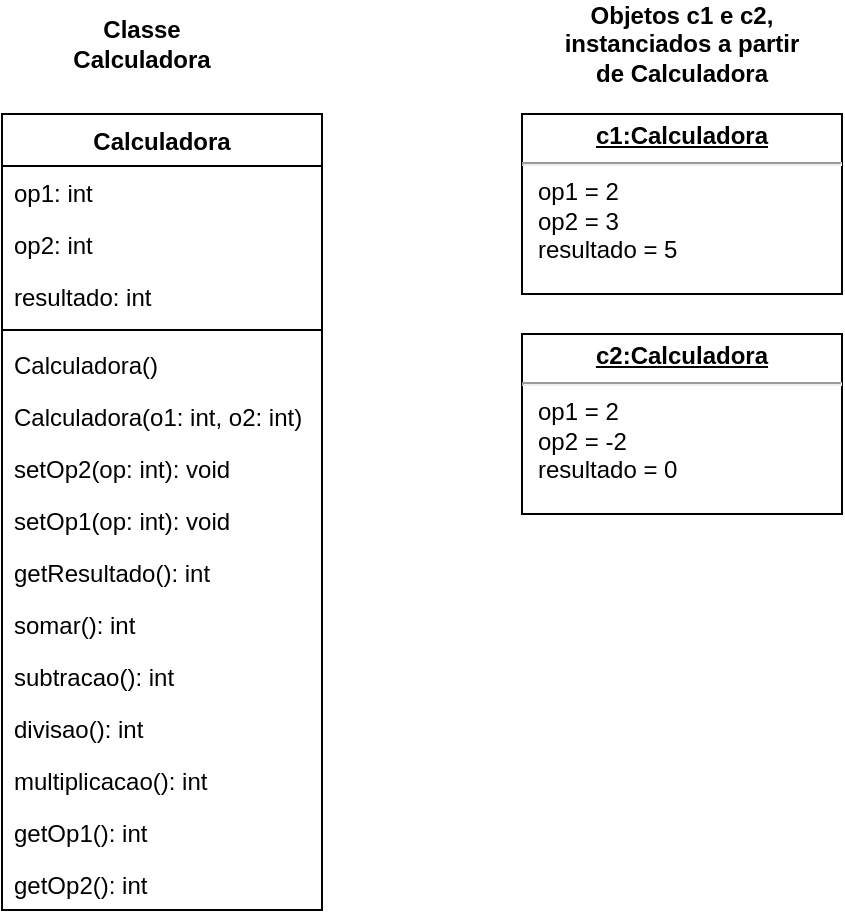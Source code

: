 <mxfile version="24.5.4" type="github">
  <diagram id="XGz1S8H0rsjV67n7qKDh" name="Page-1">
    <mxGraphModel dx="1015" dy="529" grid="1" gridSize="10" guides="1" tooltips="1" connect="1" arrows="1" fold="1" page="1" pageScale="1" pageWidth="850" pageHeight="1100" math="0" shadow="0">
      <root>
        <mxCell id="0" />
        <mxCell id="1" parent="0" />
        <mxCell id="L5K4zajgfWF2yXYa_kBI-1" value="Calculadora" style="swimlane;fontStyle=1;align=center;verticalAlign=top;childLayout=stackLayout;horizontal=1;startSize=26;horizontalStack=0;resizeParent=1;resizeParentMax=0;resizeLast=0;collapsible=1;marginBottom=0;" parent="1" vertex="1">
          <mxGeometry x="140" y="80" width="160" height="398" as="geometry" />
        </mxCell>
        <mxCell id="L5K4zajgfWF2yXYa_kBI-2" value="op1: int" style="text;strokeColor=none;fillColor=none;align=left;verticalAlign=top;spacingLeft=4;spacingRight=4;overflow=hidden;rotatable=0;points=[[0,0.5],[1,0.5]];portConstraint=eastwest;" parent="L5K4zajgfWF2yXYa_kBI-1" vertex="1">
          <mxGeometry y="26" width="160" height="26" as="geometry" />
        </mxCell>
        <mxCell id="L5K4zajgfWF2yXYa_kBI-5" value="op2: int" style="text;strokeColor=none;fillColor=none;align=left;verticalAlign=top;spacingLeft=4;spacingRight=4;overflow=hidden;rotatable=0;points=[[0,0.5],[1,0.5]];portConstraint=eastwest;" parent="L5K4zajgfWF2yXYa_kBI-1" vertex="1">
          <mxGeometry y="52" width="160" height="26" as="geometry" />
        </mxCell>
        <mxCell id="L5K4zajgfWF2yXYa_kBI-6" value="resultado: int" style="text;strokeColor=none;fillColor=none;align=left;verticalAlign=top;spacingLeft=4;spacingRight=4;overflow=hidden;rotatable=0;points=[[0,0.5],[1,0.5]];portConstraint=eastwest;" parent="L5K4zajgfWF2yXYa_kBI-1" vertex="1">
          <mxGeometry y="78" width="160" height="26" as="geometry" />
        </mxCell>
        <mxCell id="L5K4zajgfWF2yXYa_kBI-3" value="" style="line;strokeWidth=1;fillColor=none;align=left;verticalAlign=middle;spacingTop=-1;spacingLeft=3;spacingRight=3;rotatable=0;labelPosition=right;points=[];portConstraint=eastwest;" parent="L5K4zajgfWF2yXYa_kBI-1" vertex="1">
          <mxGeometry y="104" width="160" height="8" as="geometry" />
        </mxCell>
        <mxCell id="L5K4zajgfWF2yXYa_kBI-4" value="Calculadora()" style="text;strokeColor=none;fillColor=none;align=left;verticalAlign=top;spacingLeft=4;spacingRight=4;overflow=hidden;rotatable=0;points=[[0,0.5],[1,0.5]];portConstraint=eastwest;" parent="L5K4zajgfWF2yXYa_kBI-1" vertex="1">
          <mxGeometry y="112" width="160" height="26" as="geometry" />
        </mxCell>
        <mxCell id="L5K4zajgfWF2yXYa_kBI-7" value="Calculadora(o1: int, o2: int)" style="text;strokeColor=none;fillColor=none;align=left;verticalAlign=top;spacingLeft=4;spacingRight=4;overflow=hidden;rotatable=0;points=[[0,0.5],[1,0.5]];portConstraint=eastwest;" parent="L5K4zajgfWF2yXYa_kBI-1" vertex="1">
          <mxGeometry y="138" width="160" height="26" as="geometry" />
        </mxCell>
        <mxCell id="L5K4zajgfWF2yXYa_kBI-9" value="setOp2(op: int): void" style="text;strokeColor=none;fillColor=none;align=left;verticalAlign=top;spacingLeft=4;spacingRight=4;overflow=hidden;rotatable=0;points=[[0,0.5],[1,0.5]];portConstraint=eastwest;" parent="L5K4zajgfWF2yXYa_kBI-1" vertex="1">
          <mxGeometry y="164" width="160" height="26" as="geometry" />
        </mxCell>
        <mxCell id="L5K4zajgfWF2yXYa_kBI-8" value="setOp1(op: int): void" style="text;strokeColor=none;fillColor=none;align=left;verticalAlign=top;spacingLeft=4;spacingRight=4;overflow=hidden;rotatable=0;points=[[0,0.5],[1,0.5]];portConstraint=eastwest;" parent="L5K4zajgfWF2yXYa_kBI-1" vertex="1">
          <mxGeometry y="190" width="160" height="26" as="geometry" />
        </mxCell>
        <mxCell id="L5K4zajgfWF2yXYa_kBI-10" value="getResultado(): int" style="text;strokeColor=none;fillColor=none;align=left;verticalAlign=top;spacingLeft=4;spacingRight=4;overflow=hidden;rotatable=0;points=[[0,0.5],[1,0.5]];portConstraint=eastwest;" parent="L5K4zajgfWF2yXYa_kBI-1" vertex="1">
          <mxGeometry y="216" width="160" height="26" as="geometry" />
        </mxCell>
        <mxCell id="L5K4zajgfWF2yXYa_kBI-11" value="somar(): int" style="text;strokeColor=none;fillColor=none;align=left;verticalAlign=top;spacingLeft=4;spacingRight=4;overflow=hidden;rotatable=0;points=[[0,0.5],[1,0.5]];portConstraint=eastwest;" parent="L5K4zajgfWF2yXYa_kBI-1" vertex="1">
          <mxGeometry y="242" width="160" height="26" as="geometry" />
        </mxCell>
        <mxCell id="L5K4zajgfWF2yXYa_kBI-16" value="subtracao(): int" style="text;strokeColor=none;fillColor=none;align=left;verticalAlign=top;spacingLeft=4;spacingRight=4;overflow=hidden;rotatable=0;points=[[0,0.5],[1,0.5]];portConstraint=eastwest;" parent="L5K4zajgfWF2yXYa_kBI-1" vertex="1">
          <mxGeometry y="268" width="160" height="26" as="geometry" />
        </mxCell>
        <mxCell id="mrZrrW-lPa4XVpbarNua-1" value="divisao(): int" style="text;strokeColor=none;fillColor=none;align=left;verticalAlign=top;spacingLeft=4;spacingRight=4;overflow=hidden;rotatable=0;points=[[0,0.5],[1,0.5]];portConstraint=eastwest;" vertex="1" parent="L5K4zajgfWF2yXYa_kBI-1">
          <mxGeometry y="294" width="160" height="26" as="geometry" />
        </mxCell>
        <mxCell id="mrZrrW-lPa4XVpbarNua-2" value="multiplicacao(): int" style="text;strokeColor=none;fillColor=none;align=left;verticalAlign=top;spacingLeft=4;spacingRight=4;overflow=hidden;rotatable=0;points=[[0,0.5],[1,0.5]];portConstraint=eastwest;" vertex="1" parent="L5K4zajgfWF2yXYa_kBI-1">
          <mxGeometry y="320" width="160" height="26" as="geometry" />
        </mxCell>
        <mxCell id="L5K4zajgfWF2yXYa_kBI-14" value="getOp1(): int" style="text;strokeColor=none;fillColor=none;align=left;verticalAlign=top;spacingLeft=4;spacingRight=4;overflow=hidden;rotatable=0;points=[[0,0.5],[1,0.5]];portConstraint=eastwest;" parent="L5K4zajgfWF2yXYa_kBI-1" vertex="1">
          <mxGeometry y="346" width="160" height="26" as="geometry" />
        </mxCell>
        <mxCell id="L5K4zajgfWF2yXYa_kBI-15" value="getOp2(): int" style="text;strokeColor=none;fillColor=none;align=left;verticalAlign=top;spacingLeft=4;spacingRight=4;overflow=hidden;rotatable=0;points=[[0,0.5],[1,0.5]];portConstraint=eastwest;" parent="L5K4zajgfWF2yXYa_kBI-1" vertex="1">
          <mxGeometry y="372" width="160" height="26" as="geometry" />
        </mxCell>
        <mxCell id="L5K4zajgfWF2yXYa_kBI-12" value="&lt;p style=&quot;margin: 0px ; margin-top: 4px ; text-align: center ; text-decoration: underline&quot;&gt;&lt;b&gt;c1:Calculadora&lt;/b&gt;&lt;/p&gt;&lt;hr&gt;&lt;p style=&quot;margin: 0px ; margin-left: 8px&quot;&gt;op1 = 2&lt;br&gt;op2 = 3&lt;br&gt;resultado = 5&lt;/p&gt;" style="verticalAlign=top;align=left;overflow=fill;fontSize=12;fontFamily=Helvetica;html=1;" parent="1" vertex="1">
          <mxGeometry x="400" y="80" width="160" height="90" as="geometry" />
        </mxCell>
        <mxCell id="L5K4zajgfWF2yXYa_kBI-13" value="&lt;p style=&quot;margin: 0px ; margin-top: 4px ; text-align: center ; text-decoration: underline&quot;&gt;&lt;b&gt;c2:Calculadora&lt;/b&gt;&lt;/p&gt;&lt;hr&gt;&lt;p style=&quot;margin: 0px ; margin-left: 8px&quot;&gt;op1 = 2&lt;br&gt;op2 = -2&lt;br&gt;resultado = 0&lt;/p&gt;" style="verticalAlign=top;align=left;overflow=fill;fontSize=12;fontFamily=Helvetica;html=1;" parent="1" vertex="1">
          <mxGeometry x="400" y="190" width="160" height="90" as="geometry" />
        </mxCell>
        <mxCell id="L5K4zajgfWF2yXYa_kBI-23" value="Classe Calculadora" style="text;html=1;strokeColor=none;fillColor=none;align=center;verticalAlign=middle;whiteSpace=wrap;rounded=0;fontStyle=1" parent="1" vertex="1">
          <mxGeometry x="180" y="30" width="60" height="30" as="geometry" />
        </mxCell>
        <mxCell id="L5K4zajgfWF2yXYa_kBI-24" value="Objetos c1 e c2, instanciados a partir de Calculadora" style="text;html=1;strokeColor=none;fillColor=none;align=center;verticalAlign=middle;whiteSpace=wrap;rounded=0;fontStyle=1" parent="1" vertex="1">
          <mxGeometry x="420" y="30" width="120" height="30" as="geometry" />
        </mxCell>
      </root>
    </mxGraphModel>
  </diagram>
</mxfile>
